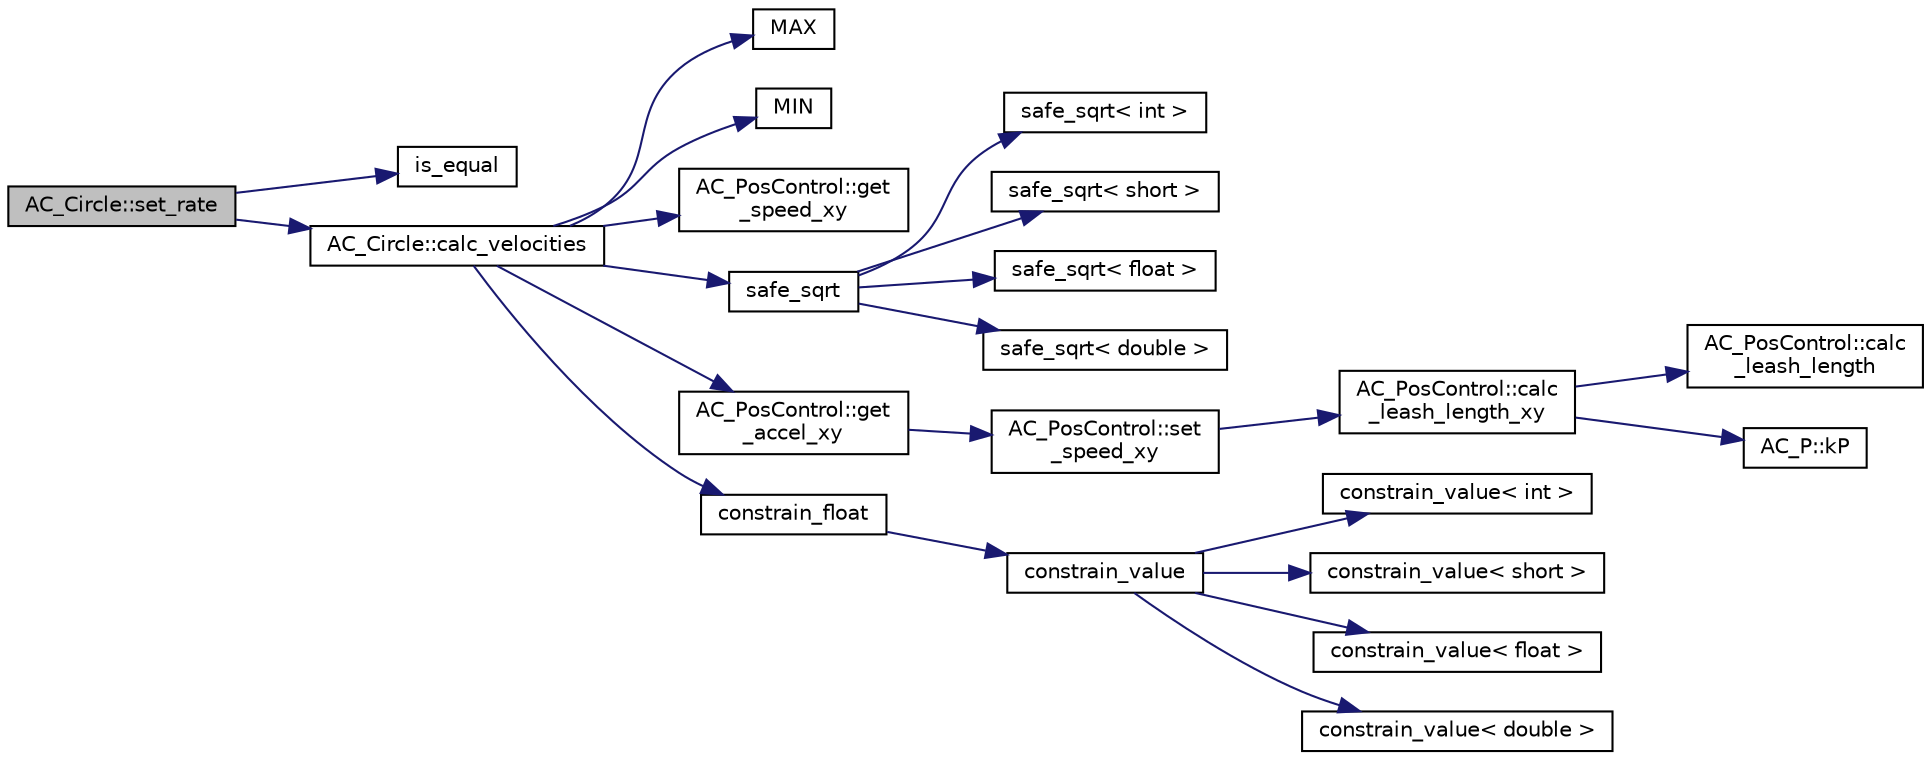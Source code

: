 digraph "AC_Circle::set_rate"
{
 // INTERACTIVE_SVG=YES
  edge [fontname="Helvetica",fontsize="10",labelfontname="Helvetica",labelfontsize="10"];
  node [fontname="Helvetica",fontsize="10",shape=record];
  rankdir="LR";
  Node1 [label="AC_Circle::set_rate",height=0.2,width=0.4,color="black", fillcolor="grey75", style="filled", fontcolor="black"];
  Node1 -> Node2 [color="midnightblue",fontsize="10",style="solid",fontname="Helvetica"];
  Node2 [label="is_equal",height=0.2,width=0.4,color="black", fillcolor="white", style="filled",URL="$AP__Math_8cpp.html#accbd9f8bbc0adacd51efa66fad490c24"];
  Node1 -> Node3 [color="midnightblue",fontsize="10",style="solid",fontname="Helvetica"];
  Node3 [label="AC_Circle::calc_velocities",height=0.2,width=0.4,color="black", fillcolor="white", style="filled",URL="$classAC__Circle.html#a158b85e4c80f553ccce4250565a3b23f"];
  Node3 -> Node4 [color="midnightblue",fontsize="10",style="solid",fontname="Helvetica"];
  Node4 [label="MAX",height=0.2,width=0.4,color="black", fillcolor="white", style="filled",URL="$AP__Math_8h.html#a5c0b5c82749ac54970b2699d3c10ee9b"];
  Node3 -> Node5 [color="midnightblue",fontsize="10",style="solid",fontname="Helvetica"];
  Node5 [label="MIN",height=0.2,width=0.4,color="black", fillcolor="white", style="filled",URL="$AP__Math_8h.html#a6b187a3fa1e9f663e89175e7e8e213d6"];
  Node3 -> Node6 [color="midnightblue",fontsize="10",style="solid",fontname="Helvetica"];
  Node6 [label="AC_PosControl::get\l_speed_xy",height=0.2,width=0.4,color="black", fillcolor="white", style="filled",URL="$classAC__PosControl.html#aa29e7079a2637d1820276bd35a76c084"];
  Node3 -> Node7 [color="midnightblue",fontsize="10",style="solid",fontname="Helvetica"];
  Node7 [label="safe_sqrt",height=0.2,width=0.4,color="black", fillcolor="white", style="filled",URL="$AP__Math_8cpp.html#ac89eb1832d8e4d67fcf1ac07e3c25184"];
  Node7 -> Node8 [color="midnightblue",fontsize="10",style="solid",fontname="Helvetica"];
  Node8 [label="safe_sqrt\< int \>",height=0.2,width=0.4,color="black", fillcolor="white", style="filled",URL="$AP__Math_8cpp.html#aa5cb9421d48def32eb7574adb1b152b0"];
  Node7 -> Node9 [color="midnightblue",fontsize="10",style="solid",fontname="Helvetica"];
  Node9 [label="safe_sqrt\< short \>",height=0.2,width=0.4,color="black", fillcolor="white", style="filled",URL="$AP__Math_8cpp.html#a6952300e3d03222491051d674312b67d"];
  Node7 -> Node10 [color="midnightblue",fontsize="10",style="solid",fontname="Helvetica"];
  Node10 [label="safe_sqrt\< float \>",height=0.2,width=0.4,color="black", fillcolor="white", style="filled",URL="$AP__Math_8cpp.html#a40ae6cfccff676d9d2ff57e2e9ca549c"];
  Node7 -> Node11 [color="midnightblue",fontsize="10",style="solid",fontname="Helvetica"];
  Node11 [label="safe_sqrt\< double \>",height=0.2,width=0.4,color="black", fillcolor="white", style="filled",URL="$AP__Math_8cpp.html#acf6795fb73b8b915b53126f71cd2712a"];
  Node3 -> Node12 [color="midnightblue",fontsize="10",style="solid",fontname="Helvetica"];
  Node12 [label="AC_PosControl::get\l_accel_xy",height=0.2,width=0.4,color="black", fillcolor="white", style="filled",URL="$classAC__PosControl.html#a00403fdcd2f83a4218f58dd59db4863c"];
  Node12 -> Node13 [color="midnightblue",fontsize="10",style="solid",fontname="Helvetica"];
  Node13 [label="AC_PosControl::set\l_speed_xy",height=0.2,width=0.4,color="black", fillcolor="white", style="filled",URL="$classAC__PosControl.html#aeb636a56d87a2495d86e394ff6ac7549"];
  Node13 -> Node14 [color="midnightblue",fontsize="10",style="solid",fontname="Helvetica"];
  Node14 [label="AC_PosControl::calc\l_leash_length_xy",height=0.2,width=0.4,color="black", fillcolor="white", style="filled",URL="$classAC__PosControl.html#ac4f923c39399266568b9ae9419a0596f"];
  Node14 -> Node15 [color="midnightblue",fontsize="10",style="solid",fontname="Helvetica"];
  Node15 [label="AC_PosControl::calc\l_leash_length",height=0.2,width=0.4,color="black", fillcolor="white", style="filled",URL="$classAC__PosControl.html#a92e0998be57c8a917a7a7514c542e314",tooltip="calc_leash_length - calculates the horizontal leash length given a maximum speed, acceleration and po..."];
  Node14 -> Node16 [color="midnightblue",fontsize="10",style="solid",fontname="Helvetica"];
  Node16 [label="AC_P::kP",height=0.2,width=0.4,color="black", fillcolor="white", style="filled",URL="$classAC__P.html#a723b372dfceb74ddb2edbe11544e9d5a"];
  Node3 -> Node17 [color="midnightblue",fontsize="10",style="solid",fontname="Helvetica"];
  Node17 [label="constrain_float",height=0.2,width=0.4,color="black", fillcolor="white", style="filled",URL="$AP__Math_8h.html#ad525609d9dba6ffa556a0fbf08a3f9b4"];
  Node17 -> Node18 [color="midnightblue",fontsize="10",style="solid",fontname="Helvetica"];
  Node18 [label="constrain_value",height=0.2,width=0.4,color="black", fillcolor="white", style="filled",URL="$AP__Math_8h.html#a20e8f8671c282c69c1954652b6d61585"];
  Node18 -> Node19 [color="midnightblue",fontsize="10",style="solid",fontname="Helvetica"];
  Node19 [label="constrain_value\< int \>",height=0.2,width=0.4,color="black", fillcolor="white", style="filled",URL="$AP__Math_8cpp.html#a37e8e901754cb9c8e53a8e3030c82c50"];
  Node18 -> Node20 [color="midnightblue",fontsize="10",style="solid",fontname="Helvetica"];
  Node20 [label="constrain_value\< short \>",height=0.2,width=0.4,color="black", fillcolor="white", style="filled",URL="$AP__Math_8cpp.html#afdbe107ec1987d318a6347816fbf2b89"];
  Node18 -> Node21 [color="midnightblue",fontsize="10",style="solid",fontname="Helvetica"];
  Node21 [label="constrain_value\< float \>",height=0.2,width=0.4,color="black", fillcolor="white", style="filled",URL="$AP__Math_8cpp.html#ae6c621670c214da687de21d4e3a92587"];
  Node18 -> Node22 [color="midnightblue",fontsize="10",style="solid",fontname="Helvetica"];
  Node22 [label="constrain_value\< double \>",height=0.2,width=0.4,color="black", fillcolor="white", style="filled",URL="$AP__Math_8cpp.html#afe3990b00e9abc43fa97dfaf8e32f5c4"];
}
